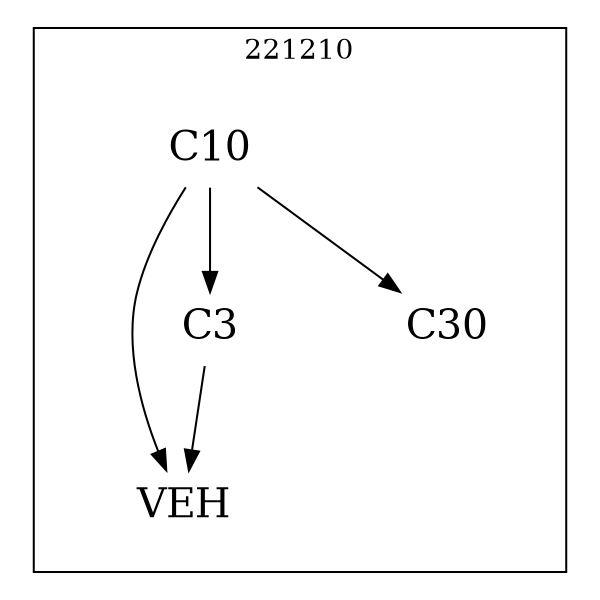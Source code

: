 strict digraph DAGS {
	size = "4,4!" ; ratio ="fill"; subgraph cluster_0{
			labeldoc = "t";
			label = "221210";node	[label= VEH, shape = plaintext, fontsize=20] VEH;node	[label= C3, shape = plaintext, fontsize=20] C3;node	[label= C10, shape = plaintext, fontsize=20] C10;node	[label= C30, shape = plaintext, fontsize=20] C30;
C3->VEH;
C10->VEH;
C10->C3;
C10->C30;
	}}
